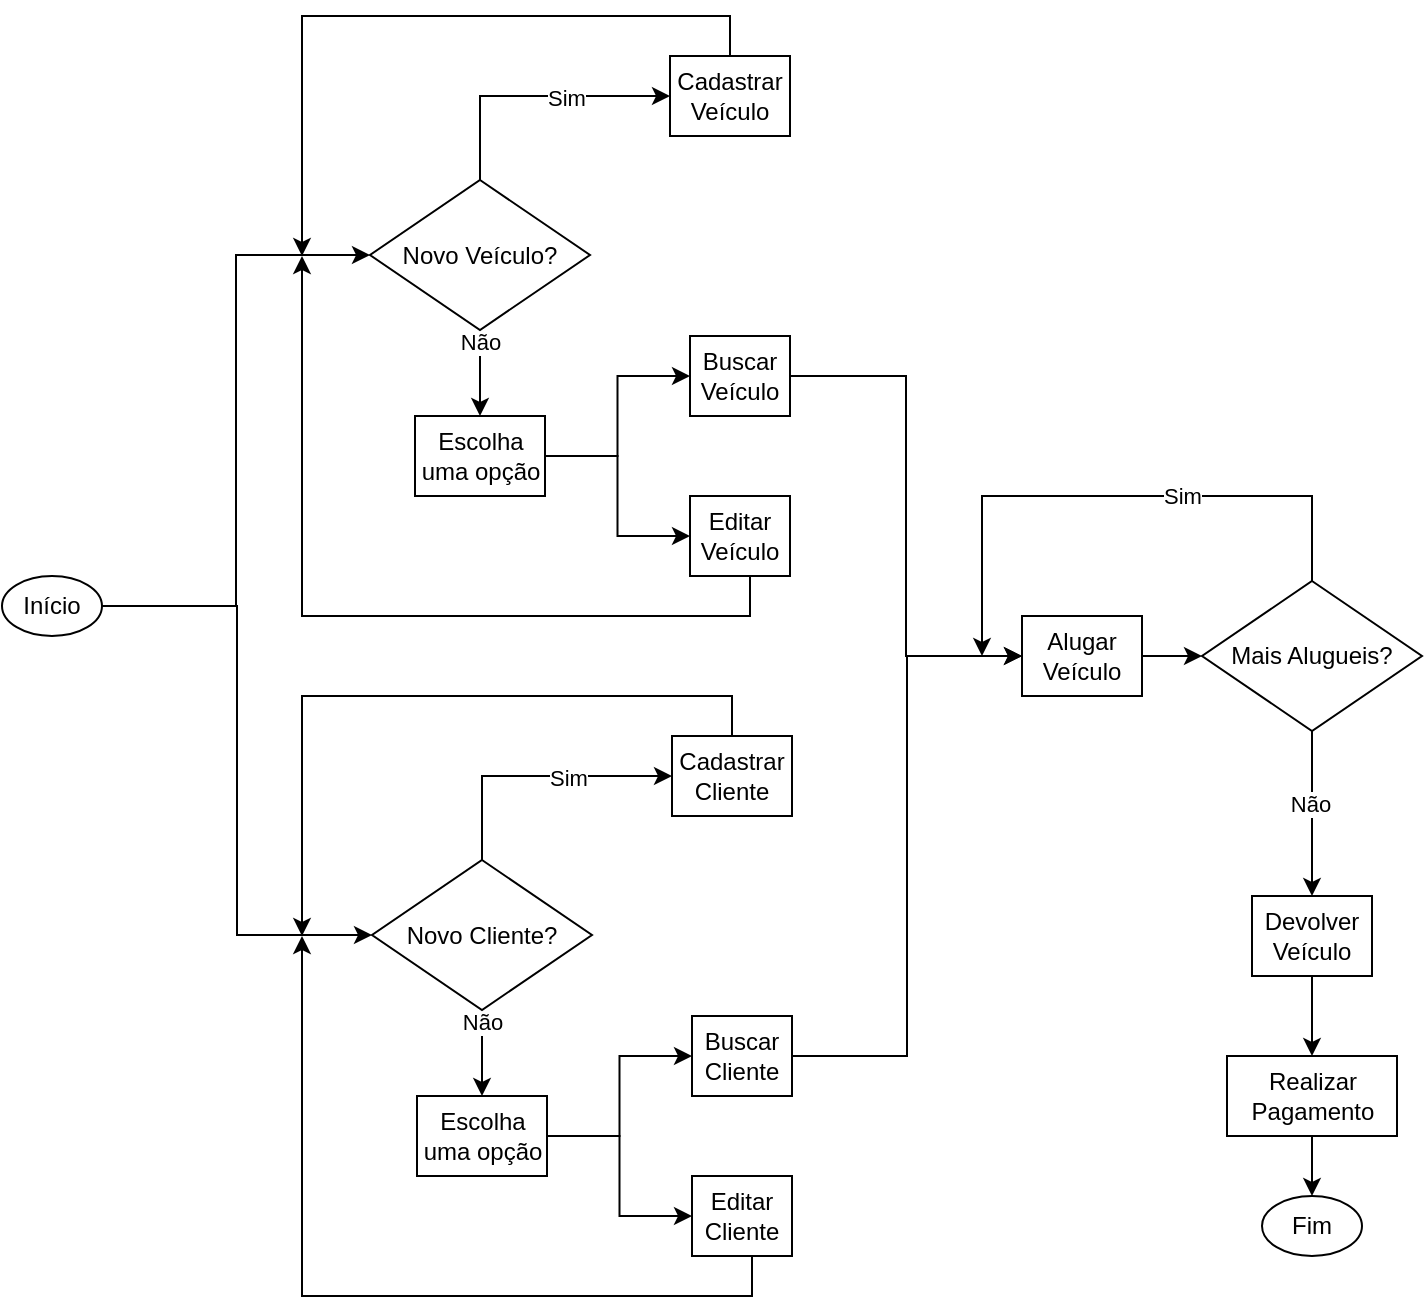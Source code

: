 <mxfile version="23.1.5" type="device">
  <diagram id="C5RBs43oDa-KdzZeNtuy" name="Page-1">
    <mxGraphModel dx="1257" dy="774" grid="1" gridSize="10" guides="1" tooltips="1" connect="1" arrows="1" fold="1" page="1" pageScale="1" pageWidth="827" pageHeight="1169" math="0" shadow="0">
      <root>
        <mxCell id="WIyWlLk6GJQsqaUBKTNV-0" />
        <mxCell id="WIyWlLk6GJQsqaUBKTNV-1" parent="WIyWlLk6GJQsqaUBKTNV-0" />
        <mxCell id="TBfihA2gvk4wY0x8W2yq-75" style="edgeStyle=orthogonalEdgeStyle;rounded=0;orthogonalLoop=1;jettySize=auto;html=1;entryX=0;entryY=0.5;entryDx=0;entryDy=0;" edge="1" parent="WIyWlLk6GJQsqaUBKTNV-1" source="TBfihA2gvk4wY0x8W2yq-58" target="TBfihA2gvk4wY0x8W2yq-61">
          <mxGeometry relative="1" as="geometry" />
        </mxCell>
        <mxCell id="TBfihA2gvk4wY0x8W2yq-95" style="edgeStyle=orthogonalEdgeStyle;rounded=0;orthogonalLoop=1;jettySize=auto;html=1;entryX=0;entryY=0.5;entryDx=0;entryDy=0;" edge="1" parent="WIyWlLk6GJQsqaUBKTNV-1" source="TBfihA2gvk4wY0x8W2yq-58" target="TBfihA2gvk4wY0x8W2yq-86">
          <mxGeometry relative="1" as="geometry" />
        </mxCell>
        <mxCell id="TBfihA2gvk4wY0x8W2yq-58" value="Início" style="ellipse;whiteSpace=wrap;html=1;" vertex="1" parent="WIyWlLk6GJQsqaUBKTNV-1">
          <mxGeometry x="20" y="440" width="50" height="30" as="geometry" />
        </mxCell>
        <mxCell id="TBfihA2gvk4wY0x8W2yq-67" style="edgeStyle=orthogonalEdgeStyle;rounded=0;orthogonalLoop=1;jettySize=auto;html=1;exitX=0.5;exitY=1;exitDx=0;exitDy=0;entryX=0.5;entryY=0;entryDx=0;entryDy=0;" edge="1" parent="WIyWlLk6GJQsqaUBKTNV-1" source="TBfihA2gvk4wY0x8W2yq-61" target="TBfihA2gvk4wY0x8W2yq-66">
          <mxGeometry relative="1" as="geometry" />
        </mxCell>
        <mxCell id="TBfihA2gvk4wY0x8W2yq-73" value="Não" style="edgeLabel;html=1;align=center;verticalAlign=middle;resizable=0;points=[];" vertex="1" connectable="0" parent="TBfihA2gvk4wY0x8W2yq-67">
          <mxGeometry x="-0.71" y="-1" relative="1" as="geometry">
            <mxPoint x="1" as="offset" />
          </mxGeometry>
        </mxCell>
        <mxCell id="TBfihA2gvk4wY0x8W2yq-71" style="edgeStyle=orthogonalEdgeStyle;rounded=0;orthogonalLoop=1;jettySize=auto;html=1;entryX=0;entryY=0.5;entryDx=0;entryDy=0;" edge="1" parent="WIyWlLk6GJQsqaUBKTNV-1" source="TBfihA2gvk4wY0x8W2yq-61" target="TBfihA2gvk4wY0x8W2yq-63">
          <mxGeometry relative="1" as="geometry">
            <Array as="points">
              <mxPoint x="259" y="200" />
            </Array>
          </mxGeometry>
        </mxCell>
        <mxCell id="TBfihA2gvk4wY0x8W2yq-72" value="Sim" style="edgeLabel;html=1;align=center;verticalAlign=middle;resizable=0;points=[];" vertex="1" connectable="0" parent="TBfihA2gvk4wY0x8W2yq-71">
          <mxGeometry x="0.236" y="-1" relative="1" as="geometry">
            <mxPoint as="offset" />
          </mxGeometry>
        </mxCell>
        <mxCell id="TBfihA2gvk4wY0x8W2yq-61" value="Novo Veículo?" style="rhombus;whiteSpace=wrap;html=1;" vertex="1" parent="WIyWlLk6GJQsqaUBKTNV-1">
          <mxGeometry x="204" y="242" width="110" height="75" as="geometry" />
        </mxCell>
        <mxCell id="TBfihA2gvk4wY0x8W2yq-76" style="edgeStyle=orthogonalEdgeStyle;rounded=0;orthogonalLoop=1;jettySize=auto;html=1;endArrow=classic;endFill=1;" edge="1" parent="WIyWlLk6GJQsqaUBKTNV-1" source="TBfihA2gvk4wY0x8W2yq-63">
          <mxGeometry relative="1" as="geometry">
            <mxPoint x="170" y="280" as="targetPoint" />
            <Array as="points">
              <mxPoint x="384" y="160" />
              <mxPoint x="170" y="160" />
              <mxPoint x="170" y="280" />
            </Array>
          </mxGeometry>
        </mxCell>
        <mxCell id="TBfihA2gvk4wY0x8W2yq-63" value="Cadastrar Veículo" style="rounded=0;whiteSpace=wrap;html=1;" vertex="1" parent="WIyWlLk6GJQsqaUBKTNV-1">
          <mxGeometry x="354" y="180" width="60" height="40" as="geometry" />
        </mxCell>
        <mxCell id="TBfihA2gvk4wY0x8W2yq-79" style="edgeStyle=orthogonalEdgeStyle;rounded=0;orthogonalLoop=1;jettySize=auto;html=1;" edge="1" parent="WIyWlLk6GJQsqaUBKTNV-1" source="TBfihA2gvk4wY0x8W2yq-64">
          <mxGeometry relative="1" as="geometry">
            <mxPoint x="170" y="280" as="targetPoint" />
            <Array as="points">
              <mxPoint x="394" y="460" />
              <mxPoint x="170" y="460" />
              <mxPoint x="170" y="280" />
            </Array>
          </mxGeometry>
        </mxCell>
        <mxCell id="TBfihA2gvk4wY0x8W2yq-64" value="Editar&lt;br&gt;Veículo" style="rounded=0;whiteSpace=wrap;html=1;" vertex="1" parent="WIyWlLk6GJQsqaUBKTNV-1">
          <mxGeometry x="364" y="400" width="50" height="40" as="geometry" />
        </mxCell>
        <mxCell id="TBfihA2gvk4wY0x8W2yq-68" style="edgeStyle=orthogonalEdgeStyle;rounded=0;orthogonalLoop=1;jettySize=auto;html=1;exitX=1;exitY=0.5;exitDx=0;exitDy=0;entryX=0;entryY=0.5;entryDx=0;entryDy=0;" edge="1" parent="WIyWlLk6GJQsqaUBKTNV-1" source="TBfihA2gvk4wY0x8W2yq-66" target="TBfihA2gvk4wY0x8W2yq-64">
          <mxGeometry relative="1" as="geometry" />
        </mxCell>
        <mxCell id="TBfihA2gvk4wY0x8W2yq-78" style="edgeStyle=orthogonalEdgeStyle;rounded=0;orthogonalLoop=1;jettySize=auto;html=1;entryX=0;entryY=0.5;entryDx=0;entryDy=0;" edge="1" parent="WIyWlLk6GJQsqaUBKTNV-1" source="TBfihA2gvk4wY0x8W2yq-66" target="TBfihA2gvk4wY0x8W2yq-65">
          <mxGeometry relative="1" as="geometry" />
        </mxCell>
        <mxCell id="TBfihA2gvk4wY0x8W2yq-66" value="Escolha uma opção" style="rounded=0;whiteSpace=wrap;html=1;" vertex="1" parent="WIyWlLk6GJQsqaUBKTNV-1">
          <mxGeometry x="226.5" y="360" width="65" height="40" as="geometry" />
        </mxCell>
        <mxCell id="TBfihA2gvk4wY0x8W2yq-98" style="edgeStyle=orthogonalEdgeStyle;rounded=0;orthogonalLoop=1;jettySize=auto;html=1;entryX=0;entryY=0.5;entryDx=0;entryDy=0;" edge="1" parent="WIyWlLk6GJQsqaUBKTNV-1" source="TBfihA2gvk4wY0x8W2yq-65" target="TBfihA2gvk4wY0x8W2yq-96">
          <mxGeometry relative="1" as="geometry" />
        </mxCell>
        <mxCell id="TBfihA2gvk4wY0x8W2yq-65" value="Buscar&lt;br&gt;Veículo" style="rounded=0;whiteSpace=wrap;html=1;" vertex="1" parent="WIyWlLk6GJQsqaUBKTNV-1">
          <mxGeometry x="364" y="320" width="50" height="40" as="geometry" />
        </mxCell>
        <mxCell id="TBfihA2gvk4wY0x8W2yq-82" style="edgeStyle=orthogonalEdgeStyle;rounded=0;orthogonalLoop=1;jettySize=auto;html=1;exitX=0.5;exitY=1;exitDx=0;exitDy=0;entryX=0.5;entryY=0;entryDx=0;entryDy=0;" edge="1" parent="WIyWlLk6GJQsqaUBKTNV-1" source="TBfihA2gvk4wY0x8W2yq-86" target="TBfihA2gvk4wY0x8W2yq-93">
          <mxGeometry relative="1" as="geometry" />
        </mxCell>
        <mxCell id="TBfihA2gvk4wY0x8W2yq-83" value="Não" style="edgeLabel;html=1;align=center;verticalAlign=middle;resizable=0;points=[];" vertex="1" connectable="0" parent="TBfihA2gvk4wY0x8W2yq-82">
          <mxGeometry x="-0.71" y="-1" relative="1" as="geometry">
            <mxPoint x="1" as="offset" />
          </mxGeometry>
        </mxCell>
        <mxCell id="TBfihA2gvk4wY0x8W2yq-84" style="edgeStyle=orthogonalEdgeStyle;rounded=0;orthogonalLoop=1;jettySize=auto;html=1;entryX=0;entryY=0.5;entryDx=0;entryDy=0;" edge="1" parent="WIyWlLk6GJQsqaUBKTNV-1" source="TBfihA2gvk4wY0x8W2yq-86" target="TBfihA2gvk4wY0x8W2yq-88">
          <mxGeometry relative="1" as="geometry">
            <Array as="points">
              <mxPoint x="260" y="540" />
            </Array>
          </mxGeometry>
        </mxCell>
        <mxCell id="TBfihA2gvk4wY0x8W2yq-85" value="Sim" style="edgeLabel;html=1;align=center;verticalAlign=middle;resizable=0;points=[];" vertex="1" connectable="0" parent="TBfihA2gvk4wY0x8W2yq-84">
          <mxGeometry x="0.236" y="-1" relative="1" as="geometry">
            <mxPoint as="offset" />
          </mxGeometry>
        </mxCell>
        <mxCell id="TBfihA2gvk4wY0x8W2yq-86" value="Novo Cliente?" style="rhombus;whiteSpace=wrap;html=1;" vertex="1" parent="WIyWlLk6GJQsqaUBKTNV-1">
          <mxGeometry x="205" y="582" width="110" height="75" as="geometry" />
        </mxCell>
        <mxCell id="TBfihA2gvk4wY0x8W2yq-87" style="edgeStyle=orthogonalEdgeStyle;rounded=0;orthogonalLoop=1;jettySize=auto;html=1;endArrow=classic;endFill=1;" edge="1" parent="WIyWlLk6GJQsqaUBKTNV-1" source="TBfihA2gvk4wY0x8W2yq-88">
          <mxGeometry relative="1" as="geometry">
            <mxPoint x="170" y="620" as="targetPoint" />
            <Array as="points">
              <mxPoint x="385" y="500" />
              <mxPoint x="170" y="500" />
              <mxPoint x="170" y="620" />
            </Array>
          </mxGeometry>
        </mxCell>
        <mxCell id="TBfihA2gvk4wY0x8W2yq-88" value="Cadastrar Cliente" style="rounded=0;whiteSpace=wrap;html=1;" vertex="1" parent="WIyWlLk6GJQsqaUBKTNV-1">
          <mxGeometry x="355" y="520" width="60" height="40" as="geometry" />
        </mxCell>
        <mxCell id="TBfihA2gvk4wY0x8W2yq-89" style="edgeStyle=orthogonalEdgeStyle;rounded=0;orthogonalLoop=1;jettySize=auto;html=1;" edge="1" parent="WIyWlLk6GJQsqaUBKTNV-1" source="TBfihA2gvk4wY0x8W2yq-90">
          <mxGeometry relative="1" as="geometry">
            <mxPoint x="170" y="620" as="targetPoint" />
            <Array as="points">
              <mxPoint x="395" y="800" />
              <mxPoint x="170" y="800" />
              <mxPoint x="170" y="620" />
            </Array>
          </mxGeometry>
        </mxCell>
        <mxCell id="TBfihA2gvk4wY0x8W2yq-90" value="Editar&lt;br&gt;Cliente" style="rounded=0;whiteSpace=wrap;html=1;" vertex="1" parent="WIyWlLk6GJQsqaUBKTNV-1">
          <mxGeometry x="365" y="740" width="50" height="40" as="geometry" />
        </mxCell>
        <mxCell id="TBfihA2gvk4wY0x8W2yq-91" style="edgeStyle=orthogonalEdgeStyle;rounded=0;orthogonalLoop=1;jettySize=auto;html=1;exitX=1;exitY=0.5;exitDx=0;exitDy=0;entryX=0;entryY=0.5;entryDx=0;entryDy=0;" edge="1" parent="WIyWlLk6GJQsqaUBKTNV-1" source="TBfihA2gvk4wY0x8W2yq-93" target="TBfihA2gvk4wY0x8W2yq-90">
          <mxGeometry relative="1" as="geometry" />
        </mxCell>
        <mxCell id="TBfihA2gvk4wY0x8W2yq-92" style="edgeStyle=orthogonalEdgeStyle;rounded=0;orthogonalLoop=1;jettySize=auto;html=1;entryX=0;entryY=0.5;entryDx=0;entryDy=0;" edge="1" parent="WIyWlLk6GJQsqaUBKTNV-1" source="TBfihA2gvk4wY0x8W2yq-93" target="TBfihA2gvk4wY0x8W2yq-94">
          <mxGeometry relative="1" as="geometry" />
        </mxCell>
        <mxCell id="TBfihA2gvk4wY0x8W2yq-93" value="Escolha uma opção" style="rounded=0;whiteSpace=wrap;html=1;" vertex="1" parent="WIyWlLk6GJQsqaUBKTNV-1">
          <mxGeometry x="227.5" y="700" width="65" height="40" as="geometry" />
        </mxCell>
        <mxCell id="TBfihA2gvk4wY0x8W2yq-97" style="edgeStyle=orthogonalEdgeStyle;rounded=0;orthogonalLoop=1;jettySize=auto;html=1;entryX=0;entryY=0.5;entryDx=0;entryDy=0;" edge="1" parent="WIyWlLk6GJQsqaUBKTNV-1" source="TBfihA2gvk4wY0x8W2yq-94" target="TBfihA2gvk4wY0x8W2yq-96">
          <mxGeometry relative="1" as="geometry" />
        </mxCell>
        <mxCell id="TBfihA2gvk4wY0x8W2yq-94" value="Buscar&lt;br&gt;Cliente" style="rounded=0;whiteSpace=wrap;html=1;" vertex="1" parent="WIyWlLk6GJQsqaUBKTNV-1">
          <mxGeometry x="365" y="660" width="50" height="40" as="geometry" />
        </mxCell>
        <mxCell id="TBfihA2gvk4wY0x8W2yq-100" style="edgeStyle=orthogonalEdgeStyle;rounded=0;orthogonalLoop=1;jettySize=auto;html=1;exitX=1;exitY=0.5;exitDx=0;exitDy=0;entryX=0;entryY=0.5;entryDx=0;entryDy=0;" edge="1" parent="WIyWlLk6GJQsqaUBKTNV-1" source="TBfihA2gvk4wY0x8W2yq-96" target="TBfihA2gvk4wY0x8W2yq-99">
          <mxGeometry relative="1" as="geometry" />
        </mxCell>
        <mxCell id="TBfihA2gvk4wY0x8W2yq-96" value="Alugar Veículo" style="rounded=0;whiteSpace=wrap;html=1;" vertex="1" parent="WIyWlLk6GJQsqaUBKTNV-1">
          <mxGeometry x="530" y="460" width="60" height="40" as="geometry" />
        </mxCell>
        <mxCell id="TBfihA2gvk4wY0x8W2yq-101" style="edgeStyle=orthogonalEdgeStyle;rounded=0;orthogonalLoop=1;jettySize=auto;html=1;" edge="1" parent="WIyWlLk6GJQsqaUBKTNV-1" source="TBfihA2gvk4wY0x8W2yq-99">
          <mxGeometry relative="1" as="geometry">
            <mxPoint x="510" y="480" as="targetPoint" />
            <Array as="points">
              <mxPoint x="675" y="400" />
              <mxPoint x="510" y="400" />
              <mxPoint x="510" y="480" />
            </Array>
          </mxGeometry>
        </mxCell>
        <mxCell id="TBfihA2gvk4wY0x8W2yq-102" value="Sim" style="edgeLabel;html=1;align=center;verticalAlign=middle;resizable=0;points=[];" vertex="1" connectable="0" parent="TBfihA2gvk4wY0x8W2yq-101">
          <mxGeometry x="-0.252" relative="1" as="geometry">
            <mxPoint as="offset" />
          </mxGeometry>
        </mxCell>
        <mxCell id="TBfihA2gvk4wY0x8W2yq-104" style="edgeStyle=orthogonalEdgeStyle;rounded=0;orthogonalLoop=1;jettySize=auto;html=1;exitX=0.5;exitY=1;exitDx=0;exitDy=0;entryX=0.5;entryY=0;entryDx=0;entryDy=0;" edge="1" parent="WIyWlLk6GJQsqaUBKTNV-1" source="TBfihA2gvk4wY0x8W2yq-99" target="TBfihA2gvk4wY0x8W2yq-103">
          <mxGeometry relative="1" as="geometry" />
        </mxCell>
        <mxCell id="TBfihA2gvk4wY0x8W2yq-105" value="Não" style="edgeLabel;html=1;align=center;verticalAlign=middle;resizable=0;points=[];" vertex="1" connectable="0" parent="TBfihA2gvk4wY0x8W2yq-104">
          <mxGeometry x="-0.11" y="-1" relative="1" as="geometry">
            <mxPoint as="offset" />
          </mxGeometry>
        </mxCell>
        <mxCell id="TBfihA2gvk4wY0x8W2yq-99" value="Mais Alugueis?" style="rhombus;whiteSpace=wrap;html=1;" vertex="1" parent="WIyWlLk6GJQsqaUBKTNV-1">
          <mxGeometry x="620" y="442.5" width="110" height="75" as="geometry" />
        </mxCell>
        <mxCell id="TBfihA2gvk4wY0x8W2yq-109" style="edgeStyle=orthogonalEdgeStyle;rounded=0;orthogonalLoop=1;jettySize=auto;html=1;exitX=0.5;exitY=1;exitDx=0;exitDy=0;entryX=0.5;entryY=0;entryDx=0;entryDy=0;" edge="1" parent="WIyWlLk6GJQsqaUBKTNV-1" source="TBfihA2gvk4wY0x8W2yq-103" target="TBfihA2gvk4wY0x8W2yq-108">
          <mxGeometry relative="1" as="geometry" />
        </mxCell>
        <mxCell id="TBfihA2gvk4wY0x8W2yq-103" value="Devolver Veículo" style="rounded=0;whiteSpace=wrap;html=1;" vertex="1" parent="WIyWlLk6GJQsqaUBKTNV-1">
          <mxGeometry x="645" y="600" width="60" height="40" as="geometry" />
        </mxCell>
        <mxCell id="TBfihA2gvk4wY0x8W2yq-106" value="Fim" style="ellipse;whiteSpace=wrap;html=1;" vertex="1" parent="WIyWlLk6GJQsqaUBKTNV-1">
          <mxGeometry x="650" y="750" width="50" height="30" as="geometry" />
        </mxCell>
        <mxCell id="TBfihA2gvk4wY0x8W2yq-110" style="edgeStyle=orthogonalEdgeStyle;rounded=0;orthogonalLoop=1;jettySize=auto;html=1;exitX=0.5;exitY=1;exitDx=0;exitDy=0;entryX=0.5;entryY=0;entryDx=0;entryDy=0;" edge="1" parent="WIyWlLk6GJQsqaUBKTNV-1" source="TBfihA2gvk4wY0x8W2yq-108" target="TBfihA2gvk4wY0x8W2yq-106">
          <mxGeometry relative="1" as="geometry" />
        </mxCell>
        <mxCell id="TBfihA2gvk4wY0x8W2yq-108" value="Realizar Pagamento" style="rounded=0;whiteSpace=wrap;html=1;" vertex="1" parent="WIyWlLk6GJQsqaUBKTNV-1">
          <mxGeometry x="632.5" y="680" width="85" height="40" as="geometry" />
        </mxCell>
      </root>
    </mxGraphModel>
  </diagram>
</mxfile>
